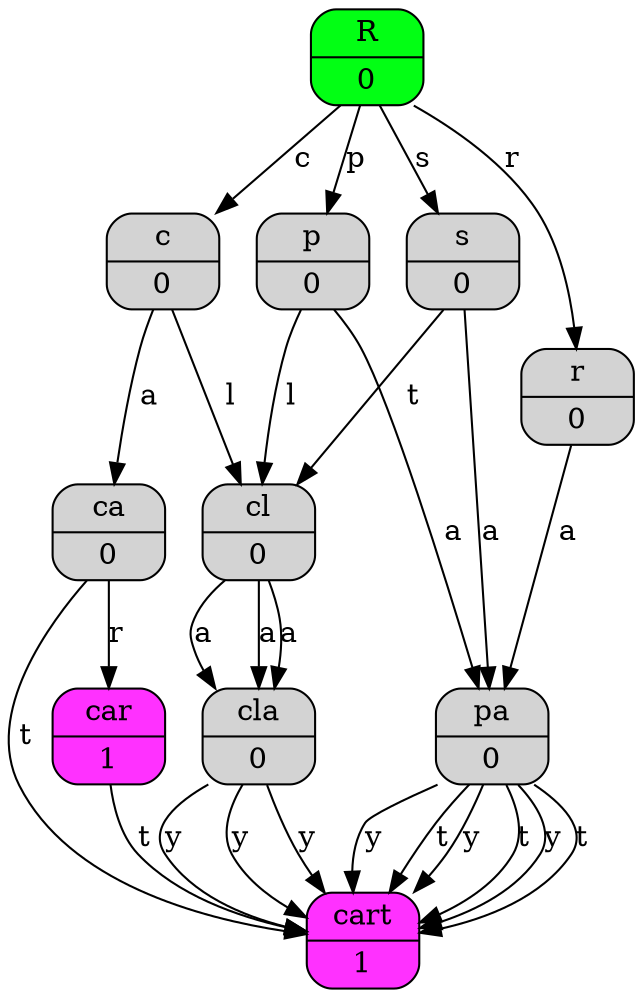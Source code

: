 digraph ll {
	node [shape=Mrecord];
	R[style=filled, fillcolor="#02ff14", label="{ <data> R | <ew> 0 }"];
	c[style=filled, fillcolor="", label="{ <data> c | <ew> 0 }"];
	ca[style=filled, fillcolor="", label="{ <data> ca | <ew> 0 }"];
	car[style=filled, fillcolor="#ff31ff", label="{ <data> car | <ew> 1 }"];
	cart[style=filled, fillcolor="#ff31ff", label="{ <data> cart | <ew> 1 }"];
	cart[style=filled, fillcolor="#ff31ff", label="{ <data> cart | <ew> 1 }"];
	cl[style=filled, fillcolor="", label="{ <data> cl | <ew> 0 }"];
	cla[style=filled, fillcolor="", label="{ <data> cla | <ew> 0 }"];
	cart[style=filled, fillcolor="#ff31ff", label="{ <data> cart | <ew> 1 }"];
	p[style=filled, fillcolor="", label="{ <data> p | <ew> 0 }"];
	pa[style=filled, fillcolor="", label="{ <data> pa | <ew> 0 }"];
	cart[style=filled, fillcolor="#ff31ff", label="{ <data> cart | <ew> 1 }"];
	cart[style=filled, fillcolor="#ff31ff", label="{ <data> cart | <ew> 1 }"];
	cl[style=filled, fillcolor="", label="{ <data> cl | <ew> 0 }"];
	cla[style=filled, fillcolor="", label="{ <data> cla | <ew> 0 }"];
	cart[style=filled, fillcolor="#ff31ff", label="{ <data> cart | <ew> 1 }"];
	r[style=filled, fillcolor="", label="{ <data> r | <ew> 0 }"];
	pa[style=filled, fillcolor="", label="{ <data> pa | <ew> 0 }"];
	cart[style=filled, fillcolor="#ff31ff", label="{ <data> cart | <ew> 1 }"];
	cart[style=filled, fillcolor="#ff31ff", label="{ <data> cart | <ew> 1 }"];
	s[style=filled, fillcolor="", label="{ <data> s | <ew> 0 }"];
	pa[style=filled, fillcolor="", label="{ <data> pa | <ew> 0 }"];
	cart[style=filled, fillcolor="#ff31ff", label="{ <data> cart | <ew> 1 }"];
	cart[style=filled, fillcolor="#ff31ff", label="{ <data> cart | <ew> 1 }"];
	cl[style=filled, fillcolor="", label="{ <data> cl | <ew> 0 }"];
	cla[style=filled, fillcolor="", label="{ <data> cla | <ew> 0 }"];
	cart[style=filled, fillcolor="#ff31ff", label="{ <data> cart | <ew> 1 }"];

	R:ew:c -> c [label=c];
	R:ew:c -> p [label=p];
	R:ew:c -> r [label=r];
	R:ew:c -> s [label=s];
	c:ew:c -> ca [label=a];
	c:ew:c -> cl [label=l];
	p:ew:c -> pa [label=a];
	p:ew:c -> cl [label=l];
	r:ew:c -> pa [label=a];
	s:ew:c -> pa [label=a];
	s:ew:c -> cl [label=t];
	ca:ew:c -> car [label=r];
	ca:ew:c -> cart [label=t];
	cl:ew:c -> cla [label=a];
	pa:ew:c -> cart [label=t];
	pa:ew:c -> cart [label=y];
	cl:ew:c -> cla [label=a];
	pa:ew:c -> cart [label=t];
	pa:ew:c -> cart [label=y];
	pa:ew:c -> cart [label=t];
	pa:ew:c -> cart [label=y];
	cl:ew:c -> cla [label=a];
	car:ew:c -> cart [label=t];
	cla:ew:c -> cart [label=y];
	cla:ew:c -> cart [label=y];
	cla:ew:c -> cart [label=y];
}